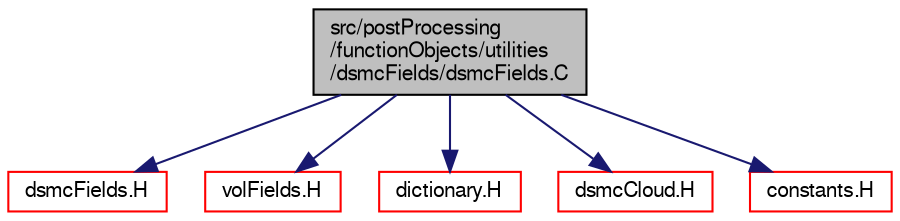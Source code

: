 digraph "src/postProcessing/functionObjects/utilities/dsmcFields/dsmcFields.C"
{
  bgcolor="transparent";
  edge [fontname="FreeSans",fontsize="10",labelfontname="FreeSans",labelfontsize="10"];
  node [fontname="FreeSans",fontsize="10",shape=record];
  Node0 [label="src/postProcessing\l/functionObjects/utilities\l/dsmcFields/dsmcFields.C",height=0.2,width=0.4,color="black", fillcolor="grey75", style="filled", fontcolor="black"];
  Node0 -> Node1 [color="midnightblue",fontsize="10",style="solid",fontname="FreeSans"];
  Node1 [label="dsmcFields.H",height=0.2,width=0.4,color="red",URL="$a13739.html"];
  Node0 -> Node45 [color="midnightblue",fontsize="10",style="solid",fontname="FreeSans"];
  Node45 [label="volFields.H",height=0.2,width=0.4,color="red",URL="$a02750.html"];
  Node0 -> Node256 [color="midnightblue",fontsize="10",style="solid",fontname="FreeSans"];
  Node256 [label="dictionary.H",height=0.2,width=0.4,color="red",URL="$a08804.html"];
  Node0 -> Node301 [color="midnightblue",fontsize="10",style="solid",fontname="FreeSans"];
  Node301 [label="dsmcCloud.H",height=0.2,width=0.4,color="red",URL="$a05021.html"];
  Node0 -> Node310 [color="midnightblue",fontsize="10",style="solid",fontname="FreeSans"];
  Node310 [label="constants.H",height=0.2,width=0.4,color="red",URL="$a10217.html"];
}
